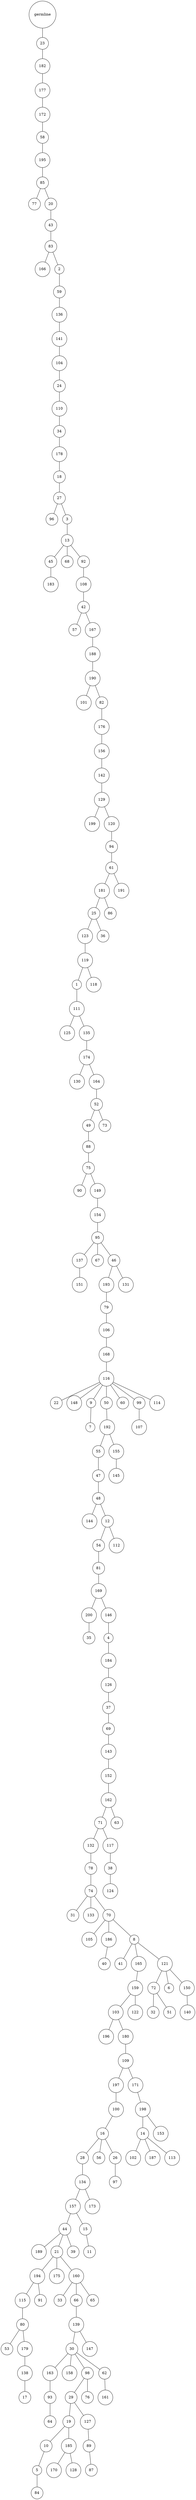 graph {
	rankdir=UD;
	splines=line;
	node [shape=circle]
	"0x7ff332c364f0" [label="germline"];
	"0x7ff332c36520" [label="23"];
	"0x7ff332c364f0" -- "0x7ff332c36520" ;
	"0x7ff332c36550" [label="182"];
	"0x7ff332c36520" -- "0x7ff332c36550" ;
	"0x7ff332c36580" [label="177"];
	"0x7ff332c36550" -- "0x7ff332c36580" ;
	"0x7ff332c365b0" [label="172"];
	"0x7ff332c36580" -- "0x7ff332c365b0" ;
	"0x7ff332c365e0" [label="58"];
	"0x7ff332c365b0" -- "0x7ff332c365e0" ;
	"0x7ff332c36610" [label="195"];
	"0x7ff332c365e0" -- "0x7ff332c36610" ;
	"0x7ff332c36640" [label="85"];
	"0x7ff332c36610" -- "0x7ff332c36640" ;
	"0x7ff332c36670" [label="77"];
	"0x7ff332c36640" -- "0x7ff332c36670" ;
	"0x7ff332c366a0" [label="20"];
	"0x7ff332c36640" -- "0x7ff332c366a0" ;
	"0x7ff332c366d0" [label="43"];
	"0x7ff332c366a0" -- "0x7ff332c366d0" ;
	"0x7ff332c36700" [label="83"];
	"0x7ff332c366d0" -- "0x7ff332c36700" ;
	"0x7ff332c36730" [label="166"];
	"0x7ff332c36700" -- "0x7ff332c36730" ;
	"0x7ff332c36760" [label="2"];
	"0x7ff332c36700" -- "0x7ff332c36760" ;
	"0x7ff332c36790" [label="59"];
	"0x7ff332c36760" -- "0x7ff332c36790" ;
	"0x7ff332c367c0" [label="136"];
	"0x7ff332c36790" -- "0x7ff332c367c0" ;
	"0x7ff332c367f0" [label="141"];
	"0x7ff332c367c0" -- "0x7ff332c367f0" ;
	"0x7ff332c36820" [label="104"];
	"0x7ff332c367f0" -- "0x7ff332c36820" ;
	"0x7ff332c36850" [label="24"];
	"0x7ff332c36820" -- "0x7ff332c36850" ;
	"0x7ff332c36880" [label="110"];
	"0x7ff332c36850" -- "0x7ff332c36880" ;
	"0x7ff332c368b0" [label="34"];
	"0x7ff332c36880" -- "0x7ff332c368b0" ;
	"0x7ff332c368e0" [label="178"];
	"0x7ff332c368b0" -- "0x7ff332c368e0" ;
	"0x7ff332c36910" [label="18"];
	"0x7ff332c368e0" -- "0x7ff332c36910" ;
	"0x7ff332c36940" [label="27"];
	"0x7ff332c36910" -- "0x7ff332c36940" ;
	"0x7ff332c36970" [label="96"];
	"0x7ff332c36940" -- "0x7ff332c36970" ;
	"0x7ff332c369a0" [label="3"];
	"0x7ff332c36940" -- "0x7ff332c369a0" ;
	"0x7ff332c369d0" [label="13"];
	"0x7ff332c369a0" -- "0x7ff332c369d0" ;
	"0x7ff332c36a00" [label="45"];
	"0x7ff332c369d0" -- "0x7ff332c36a00" ;
	"0x7ff332c36a30" [label="183"];
	"0x7ff332c36a00" -- "0x7ff332c36a30" ;
	"0x7ff332c36a60" [label="68"];
	"0x7ff332c369d0" -- "0x7ff332c36a60" ;
	"0x7ff332c36a90" [label="92"];
	"0x7ff332c369d0" -- "0x7ff332c36a90" ;
	"0x7ff332c36ac0" [label="108"];
	"0x7ff332c36a90" -- "0x7ff332c36ac0" ;
	"0x7ff332c36af0" [label="42"];
	"0x7ff332c36ac0" -- "0x7ff332c36af0" ;
	"0x7ff332c36b20" [label="57"];
	"0x7ff332c36af0" -- "0x7ff332c36b20" ;
	"0x7ff332c36b50" [label="167"];
	"0x7ff332c36af0" -- "0x7ff332c36b50" ;
	"0x7ff332c36b80" [label="188"];
	"0x7ff332c36b50" -- "0x7ff332c36b80" ;
	"0x7ff332c36bb0" [label="190"];
	"0x7ff332c36b80" -- "0x7ff332c36bb0" ;
	"0x7ff332c36be0" [label="101"];
	"0x7ff332c36bb0" -- "0x7ff332c36be0" ;
	"0x7ff332c36c10" [label="82"];
	"0x7ff332c36bb0" -- "0x7ff332c36c10" ;
	"0x7ff332c36c40" [label="176"];
	"0x7ff332c36c10" -- "0x7ff332c36c40" ;
	"0x7ff332c36c70" [label="156"];
	"0x7ff332c36c40" -- "0x7ff332c36c70" ;
	"0x7ff332c36ca0" [label="142"];
	"0x7ff332c36c70" -- "0x7ff332c36ca0" ;
	"0x7ff332c36cd0" [label="129"];
	"0x7ff332c36ca0" -- "0x7ff332c36cd0" ;
	"0x7ff332c36d00" [label="199"];
	"0x7ff332c36cd0" -- "0x7ff332c36d00" ;
	"0x7ff332c36d30" [label="120"];
	"0x7ff332c36cd0" -- "0x7ff332c36d30" ;
	"0x7ff332c36d60" [label="94"];
	"0x7ff332c36d30" -- "0x7ff332c36d60" ;
	"0x7ff332c36d90" [label="61"];
	"0x7ff332c36d60" -- "0x7ff332c36d90" ;
	"0x7ff332c36dc0" [label="181"];
	"0x7ff332c36d90" -- "0x7ff332c36dc0" ;
	"0x7ff332c36df0" [label="25"];
	"0x7ff332c36dc0" -- "0x7ff332c36df0" ;
	"0x7ff332c36e20" [label="123"];
	"0x7ff332c36df0" -- "0x7ff332c36e20" ;
	"0x7ff332c36e50" [label="119"];
	"0x7ff332c36e20" -- "0x7ff332c36e50" ;
	"0x7ff332c36e80" [label="1"];
	"0x7ff332c36e50" -- "0x7ff332c36e80" ;
	"0x7ff332c36eb0" [label="111"];
	"0x7ff332c36e80" -- "0x7ff332c36eb0" ;
	"0x7ff332c36ee0" [label="125"];
	"0x7ff332c36eb0" -- "0x7ff332c36ee0" ;
	"0x7ff332c36f10" [label="135"];
	"0x7ff332c36eb0" -- "0x7ff332c36f10" ;
	"0x7ff332c36f40" [label="174"];
	"0x7ff332c36f10" -- "0x7ff332c36f40" ;
	"0x7ff332c36f70" [label="130"];
	"0x7ff332c36f40" -- "0x7ff332c36f70" ;
	"0x7ff332c36fa0" [label="164"];
	"0x7ff332c36f40" -- "0x7ff332c36fa0" ;
	"0x7ff332c36fd0" [label="52"];
	"0x7ff332c36fa0" -- "0x7ff332c36fd0" ;
	"0x7ff332c3c040" [label="49"];
	"0x7ff332c36fd0" -- "0x7ff332c3c040" ;
	"0x7ff332c3c070" [label="88"];
	"0x7ff332c3c040" -- "0x7ff332c3c070" ;
	"0x7ff332c3c0a0" [label="75"];
	"0x7ff332c3c070" -- "0x7ff332c3c0a0" ;
	"0x7ff332c3c0d0" [label="90"];
	"0x7ff332c3c0a0" -- "0x7ff332c3c0d0" ;
	"0x7ff332c3c100" [label="149"];
	"0x7ff332c3c0a0" -- "0x7ff332c3c100" ;
	"0x7ff332c3c130" [label="154"];
	"0x7ff332c3c100" -- "0x7ff332c3c130" ;
	"0x7ff332c3c160" [label="95"];
	"0x7ff332c3c130" -- "0x7ff332c3c160" ;
	"0x7ff332c3c190" [label="137"];
	"0x7ff332c3c160" -- "0x7ff332c3c190" ;
	"0x7ff332c3c1c0" [label="151"];
	"0x7ff332c3c190" -- "0x7ff332c3c1c0" ;
	"0x7ff332c3c1f0" [label="67"];
	"0x7ff332c3c160" -- "0x7ff332c3c1f0" ;
	"0x7ff332c3c220" [label="46"];
	"0x7ff332c3c160" -- "0x7ff332c3c220" ;
	"0x7ff332c3c250" [label="193"];
	"0x7ff332c3c220" -- "0x7ff332c3c250" ;
	"0x7ff332c3c280" [label="79"];
	"0x7ff332c3c250" -- "0x7ff332c3c280" ;
	"0x7ff332c3c2b0" [label="106"];
	"0x7ff332c3c280" -- "0x7ff332c3c2b0" ;
	"0x7ff332c3c2e0" [label="168"];
	"0x7ff332c3c2b0" -- "0x7ff332c3c2e0" ;
	"0x7ff332c3c310" [label="116"];
	"0x7ff332c3c2e0" -- "0x7ff332c3c310" ;
	"0x7ff332c3c340" [label="22"];
	"0x7ff332c3c310" -- "0x7ff332c3c340" ;
	"0x7ff332c3c370" [label="148"];
	"0x7ff332c3c310" -- "0x7ff332c3c370" ;
	"0x7ff332c3c3a0" [label="9"];
	"0x7ff332c3c310" -- "0x7ff332c3c3a0" ;
	"0x7ff332c3c3d0" [label="7"];
	"0x7ff332c3c3a0" -- "0x7ff332c3c3d0" ;
	"0x7ff332c3c400" [label="50"];
	"0x7ff332c3c310" -- "0x7ff332c3c400" ;
	"0x7ff332c3c430" [label="192"];
	"0x7ff332c3c400" -- "0x7ff332c3c430" ;
	"0x7ff332c3c460" [label="55"];
	"0x7ff332c3c430" -- "0x7ff332c3c460" ;
	"0x7ff332c3c490" [label="47"];
	"0x7ff332c3c460" -- "0x7ff332c3c490" ;
	"0x7ff332c3c4c0" [label="48"];
	"0x7ff332c3c490" -- "0x7ff332c3c4c0" ;
	"0x7ff332c3c4f0" [label="144"];
	"0x7ff332c3c4c0" -- "0x7ff332c3c4f0" ;
	"0x7ff332c3c520" [label="12"];
	"0x7ff332c3c4c0" -- "0x7ff332c3c520" ;
	"0x7ff332c3c550" [label="54"];
	"0x7ff332c3c520" -- "0x7ff332c3c550" ;
	"0x7ff332c3c580" [label="81"];
	"0x7ff332c3c550" -- "0x7ff332c3c580" ;
	"0x7ff332c3c5b0" [label="169"];
	"0x7ff332c3c580" -- "0x7ff332c3c5b0" ;
	"0x7ff332c3c5e0" [label="200"];
	"0x7ff332c3c5b0" -- "0x7ff332c3c5e0" ;
	"0x7ff332c3c610" [label="35"];
	"0x7ff332c3c5e0" -- "0x7ff332c3c610" ;
	"0x7ff332c3c640" [label="146"];
	"0x7ff332c3c5b0" -- "0x7ff332c3c640" ;
	"0x7ff332c3c670" [label="4"];
	"0x7ff332c3c640" -- "0x7ff332c3c670" ;
	"0x7ff332c3c6a0" [label="184"];
	"0x7ff332c3c670" -- "0x7ff332c3c6a0" ;
	"0x7ff332c3c6d0" [label="126"];
	"0x7ff332c3c6a0" -- "0x7ff332c3c6d0" ;
	"0x7ff332c3c700" [label="37"];
	"0x7ff332c3c6d0" -- "0x7ff332c3c700" ;
	"0x7ff332c3c730" [label="69"];
	"0x7ff332c3c700" -- "0x7ff332c3c730" ;
	"0x7ff332c3c760" [label="143"];
	"0x7ff332c3c730" -- "0x7ff332c3c760" ;
	"0x7ff332c3c790" [label="152"];
	"0x7ff332c3c760" -- "0x7ff332c3c790" ;
	"0x7ff332c3c7c0" [label="162"];
	"0x7ff332c3c790" -- "0x7ff332c3c7c0" ;
	"0x7ff332c3c7f0" [label="71"];
	"0x7ff332c3c7c0" -- "0x7ff332c3c7f0" ;
	"0x7ff332c3c820" [label="132"];
	"0x7ff332c3c7f0" -- "0x7ff332c3c820" ;
	"0x7ff332c3c850" [label="78"];
	"0x7ff332c3c820" -- "0x7ff332c3c850" ;
	"0x7ff332c3c880" [label="74"];
	"0x7ff332c3c850" -- "0x7ff332c3c880" ;
	"0x7ff332c3c8b0" [label="31"];
	"0x7ff332c3c880" -- "0x7ff332c3c8b0" ;
	"0x7ff332c3c8e0" [label="133"];
	"0x7ff332c3c880" -- "0x7ff332c3c8e0" ;
	"0x7ff332c3c910" [label="70"];
	"0x7ff332c3c880" -- "0x7ff332c3c910" ;
	"0x7ff332c3c940" [label="105"];
	"0x7ff332c3c910" -- "0x7ff332c3c940" ;
	"0x7ff332c3c970" [label="186"];
	"0x7ff332c3c910" -- "0x7ff332c3c970" ;
	"0x7ff332c3c9a0" [label="40"];
	"0x7ff332c3c970" -- "0x7ff332c3c9a0" ;
	"0x7ff332c3c9d0" [label="8"];
	"0x7ff332c3c910" -- "0x7ff332c3c9d0" ;
	"0x7ff332c3ca00" [label="41"];
	"0x7ff332c3c9d0" -- "0x7ff332c3ca00" ;
	"0x7ff332c3ca30" [label="165"];
	"0x7ff332c3c9d0" -- "0x7ff332c3ca30" ;
	"0x7ff332c3ca60" [label="159"];
	"0x7ff332c3ca30" -- "0x7ff332c3ca60" ;
	"0x7ff332c3ca90" [label="103"];
	"0x7ff332c3ca60" -- "0x7ff332c3ca90" ;
	"0x7ff332c3cac0" [label="196"];
	"0x7ff332c3ca90" -- "0x7ff332c3cac0" ;
	"0x7ff332c3caf0" [label="180"];
	"0x7ff332c3ca90" -- "0x7ff332c3caf0" ;
	"0x7ff332c3cb20" [label="109"];
	"0x7ff332c3caf0" -- "0x7ff332c3cb20" ;
	"0x7ff332c3cb50" [label="197"];
	"0x7ff332c3cb20" -- "0x7ff332c3cb50" ;
	"0x7ff332c3cb80" [label="100"];
	"0x7ff332c3cb50" -- "0x7ff332c3cb80" ;
	"0x7ff332c3cbb0" [label="16"];
	"0x7ff332c3cb80" -- "0x7ff332c3cbb0" ;
	"0x7ff332c3cbe0" [label="28"];
	"0x7ff332c3cbb0" -- "0x7ff332c3cbe0" ;
	"0x7ff332c3cc10" [label="134"];
	"0x7ff332c3cbe0" -- "0x7ff332c3cc10" ;
	"0x7ff332c3cc40" [label="157"];
	"0x7ff332c3cc10" -- "0x7ff332c3cc40" ;
	"0x7ff332c3cc70" [label="44"];
	"0x7ff332c3cc40" -- "0x7ff332c3cc70" ;
	"0x7ff332c3cca0" [label="189"];
	"0x7ff332c3cc70" -- "0x7ff332c3cca0" ;
	"0x7ff332c3ccd0" [label="21"];
	"0x7ff332c3cc70" -- "0x7ff332c3ccd0" ;
	"0x7ff332c3cd00" [label="194"];
	"0x7ff332c3ccd0" -- "0x7ff332c3cd00" ;
	"0x7ff332c3cd30" [label="115"];
	"0x7ff332c3cd00" -- "0x7ff332c3cd30" ;
	"0x7ff332c3cd60" [label="80"];
	"0x7ff332c3cd30" -- "0x7ff332c3cd60" ;
	"0x7ff332c3cd90" [label="53"];
	"0x7ff332c3cd60" -- "0x7ff332c3cd90" ;
	"0x7ff332c3cdc0" [label="179"];
	"0x7ff332c3cd60" -- "0x7ff332c3cdc0" ;
	"0x7ff332c3cdf0" [label="138"];
	"0x7ff332c3cdc0" -- "0x7ff332c3cdf0" ;
	"0x7ff332c3ce20" [label="17"];
	"0x7ff332c3cdf0" -- "0x7ff332c3ce20" ;
	"0x7ff332c3ce50" [label="91"];
	"0x7ff332c3cd00" -- "0x7ff332c3ce50" ;
	"0x7ff332c3ce80" [label="175"];
	"0x7ff332c3ccd0" -- "0x7ff332c3ce80" ;
	"0x7ff332c3ceb0" [label="160"];
	"0x7ff332c3ccd0" -- "0x7ff332c3ceb0" ;
	"0x7ff332c3cee0" [label="33"];
	"0x7ff332c3ceb0" -- "0x7ff332c3cee0" ;
	"0x7ff332c3cf10" [label="66"];
	"0x7ff332c3ceb0" -- "0x7ff332c3cf10" ;
	"0x7ff332c3cf40" [label="139"];
	"0x7ff332c3cf10" -- "0x7ff332c3cf40" ;
	"0x7ff332c3cf70" [label="30"];
	"0x7ff332c3cf40" -- "0x7ff332c3cf70" ;
	"0x7ff332c3cfa0" [label="163"];
	"0x7ff332c3cf70" -- "0x7ff332c3cfa0" ;
	"0x7ff332c3cfd0" [label="93"];
	"0x7ff332c3cfa0" -- "0x7ff332c3cfd0" ;
	"0x7ff332c3f040" [label="64"];
	"0x7ff332c3cfd0" -- "0x7ff332c3f040" ;
	"0x7ff332c3f070" [label="158"];
	"0x7ff332c3cf70" -- "0x7ff332c3f070" ;
	"0x7ff332c3f0a0" [label="98"];
	"0x7ff332c3cf70" -- "0x7ff332c3f0a0" ;
	"0x7ff332c3f0d0" [label="29"];
	"0x7ff332c3f0a0" -- "0x7ff332c3f0d0" ;
	"0x7ff332c3f100" [label="19"];
	"0x7ff332c3f0d0" -- "0x7ff332c3f100" ;
	"0x7ff332c3f130" [label="10"];
	"0x7ff332c3f100" -- "0x7ff332c3f130" ;
	"0x7ff332c3f160" [label="5"];
	"0x7ff332c3f130" -- "0x7ff332c3f160" ;
	"0x7ff332c3f190" [label="84"];
	"0x7ff332c3f160" -- "0x7ff332c3f190" ;
	"0x7ff332c3f1c0" [label="185"];
	"0x7ff332c3f100" -- "0x7ff332c3f1c0" ;
	"0x7ff332c3f1f0" [label="170"];
	"0x7ff332c3f1c0" -- "0x7ff332c3f1f0" ;
	"0x7ff332c3f220" [label="128"];
	"0x7ff332c3f1c0" -- "0x7ff332c3f220" ;
	"0x7ff332c3f250" [label="127"];
	"0x7ff332c3f0d0" -- "0x7ff332c3f250" ;
	"0x7ff332c3f280" [label="89"];
	"0x7ff332c3f250" -- "0x7ff332c3f280" ;
	"0x7ff332c3f2b0" [label="87"];
	"0x7ff332c3f280" -- "0x7ff332c3f2b0" ;
	"0x7ff332c3f2e0" [label="76"];
	"0x7ff332c3f0a0" -- "0x7ff332c3f2e0" ;
	"0x7ff332c3f310" [label="62"];
	"0x7ff332c3cf70" -- "0x7ff332c3f310" ;
	"0x7ff332c3f340" [label="161"];
	"0x7ff332c3f310" -- "0x7ff332c3f340" ;
	"0x7ff332c3f370" [label="147"];
	"0x7ff332c3cf40" -- "0x7ff332c3f370" ;
	"0x7ff332c3f3a0" [label="65"];
	"0x7ff332c3ceb0" -- "0x7ff332c3f3a0" ;
	"0x7ff332c3f3d0" [label="39"];
	"0x7ff332c3cc70" -- "0x7ff332c3f3d0" ;
	"0x7ff332c3f400" [label="15"];
	"0x7ff332c3cc40" -- "0x7ff332c3f400" ;
	"0x7ff332c3f430" [label="11"];
	"0x7ff332c3f400" -- "0x7ff332c3f430" ;
	"0x7ff332c3f460" [label="173"];
	"0x7ff332c3cc10" -- "0x7ff332c3f460" ;
	"0x7ff332c3f490" [label="56"];
	"0x7ff332c3cbb0" -- "0x7ff332c3f490" ;
	"0x7ff332c3f4c0" [label="26"];
	"0x7ff332c3cbb0" -- "0x7ff332c3f4c0" ;
	"0x7ff332c3f4f0" [label="97"];
	"0x7ff332c3f4c0" -- "0x7ff332c3f4f0" ;
	"0x7ff332c3f520" [label="171"];
	"0x7ff332c3cb20" -- "0x7ff332c3f520" ;
	"0x7ff332c3f550" [label="198"];
	"0x7ff332c3f520" -- "0x7ff332c3f550" ;
	"0x7ff332c3f580" [label="14"];
	"0x7ff332c3f550" -- "0x7ff332c3f580" ;
	"0x7ff332c3f5b0" [label="102"];
	"0x7ff332c3f580" -- "0x7ff332c3f5b0" ;
	"0x7ff332c3f5e0" [label="187"];
	"0x7ff332c3f580" -- "0x7ff332c3f5e0" ;
	"0x7ff332c3f610" [label="113"];
	"0x7ff332c3f580" -- "0x7ff332c3f610" ;
	"0x7ff332c3f640" [label="153"];
	"0x7ff332c3f550" -- "0x7ff332c3f640" ;
	"0x7ff332c3f670" [label="122"];
	"0x7ff332c3ca60" -- "0x7ff332c3f670" ;
	"0x7ff332c3f6a0" [label="121"];
	"0x7ff332c3c9d0" -- "0x7ff332c3f6a0" ;
	"0x7ff332c3f6d0" [label="72"];
	"0x7ff332c3f6a0" -- "0x7ff332c3f6d0" ;
	"0x7ff332c3f700" [label="32"];
	"0x7ff332c3f6d0" -- "0x7ff332c3f700" ;
	"0x7ff332c3f730" [label="51"];
	"0x7ff332c3f6d0" -- "0x7ff332c3f730" ;
	"0x7ff332c3f760" [label="6"];
	"0x7ff332c3f6a0" -- "0x7ff332c3f760" ;
	"0x7ff332c3f790" [label="150"];
	"0x7ff332c3f6a0" -- "0x7ff332c3f790" ;
	"0x7ff332c3f7c0" [label="140"];
	"0x7ff332c3f790" -- "0x7ff332c3f7c0" ;
	"0x7ff332c3f7f0" [label="117"];
	"0x7ff332c3c7f0" -- "0x7ff332c3f7f0" ;
	"0x7ff332c3f820" [label="38"];
	"0x7ff332c3f7f0" -- "0x7ff332c3f820" ;
	"0x7ff332c3f850" [label="124"];
	"0x7ff332c3f820" -- "0x7ff332c3f850" ;
	"0x7ff332c3f880" [label="63"];
	"0x7ff332c3c7c0" -- "0x7ff332c3f880" ;
	"0x7ff332c3f8b0" [label="112"];
	"0x7ff332c3c520" -- "0x7ff332c3f8b0" ;
	"0x7ff332c3f8e0" [label="155"];
	"0x7ff332c3c430" -- "0x7ff332c3f8e0" ;
	"0x7ff332c3f910" [label="145"];
	"0x7ff332c3f8e0" -- "0x7ff332c3f910" ;
	"0x7ff332c3f940" [label="60"];
	"0x7ff332c3c310" -- "0x7ff332c3f940" ;
	"0x7ff332c3f970" [label="99"];
	"0x7ff332c3c310" -- "0x7ff332c3f970" ;
	"0x7ff332c3f9a0" [label="107"];
	"0x7ff332c3f970" -- "0x7ff332c3f9a0" ;
	"0x7ff332c3f9d0" [label="114"];
	"0x7ff332c3c310" -- "0x7ff332c3f9d0" ;
	"0x7ff332c3fa00" [label="131"];
	"0x7ff332c3c220" -- "0x7ff332c3fa00" ;
	"0x7ff332c3fa30" [label="73"];
	"0x7ff332c36fd0" -- "0x7ff332c3fa30" ;
	"0x7ff332c3fa60" [label="118"];
	"0x7ff332c36e50" -- "0x7ff332c3fa60" ;
	"0x7ff332c3fa90" [label="36"];
	"0x7ff332c36df0" -- "0x7ff332c3fa90" ;
	"0x7ff332c3fac0" [label="86"];
	"0x7ff332c36dc0" -- "0x7ff332c3fac0" ;
	"0x7ff332c3faf0" [label="191"];
	"0x7ff332c36d90" -- "0x7ff332c3faf0" ;
}
